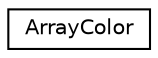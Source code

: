 digraph "Graphical Class Hierarchy"
{
 // LATEX_PDF_SIZE
  edge [fontname="Helvetica",fontsize="10",labelfontname="Helvetica",labelfontsize="10"];
  node [fontname="Helvetica",fontsize="10",shape=record];
  rankdir="LR";
  Node0 [label="ArrayColor",height=0.2,width=0.4,color="black", fillcolor="white", style="filled",URL="$structArrayColor.html",tooltip=" "];
}
